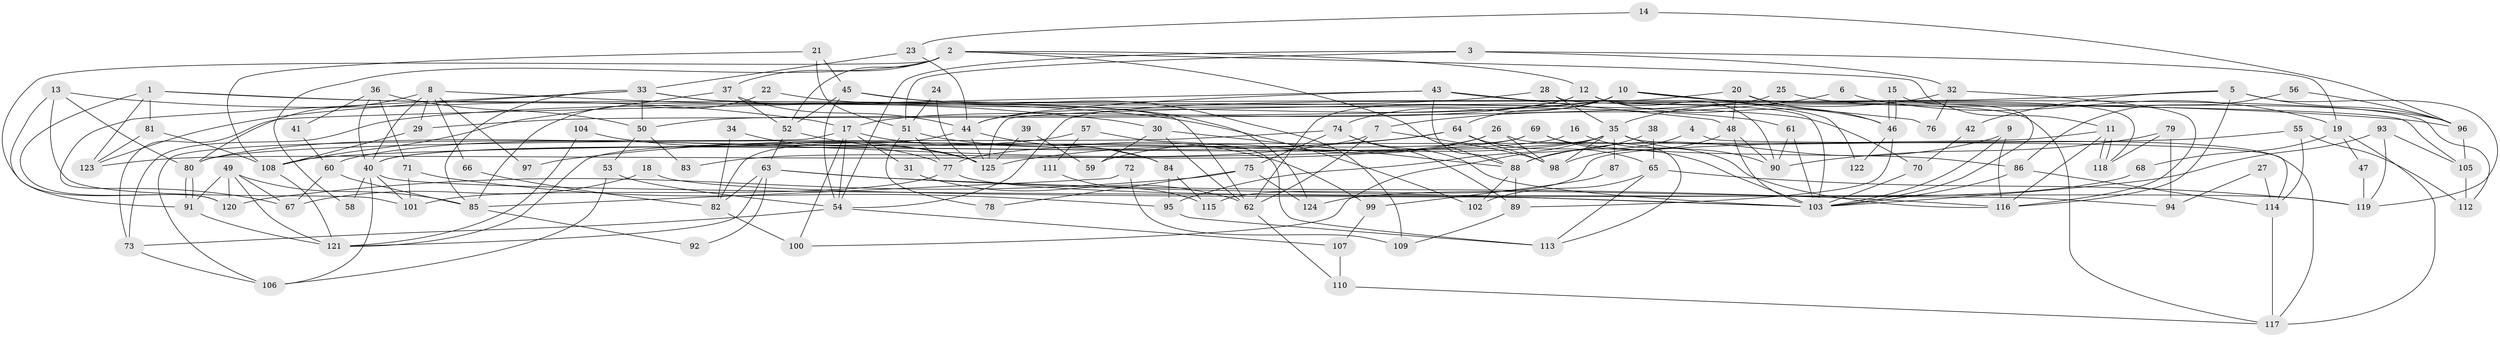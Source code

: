// Generated by graph-tools (version 1.1) at 2025/50/03/09/25 03:50:01]
// undirected, 125 vertices, 250 edges
graph export_dot {
graph [start="1"]
  node [color=gray90,style=filled];
  1;
  2;
  3;
  4;
  5;
  6;
  7;
  8;
  9;
  10;
  11;
  12;
  13;
  14;
  15;
  16;
  17;
  18;
  19;
  20;
  21;
  22;
  23;
  24;
  25;
  26;
  27;
  28;
  29;
  30;
  31;
  32;
  33;
  34;
  35;
  36;
  37;
  38;
  39;
  40;
  41;
  42;
  43;
  44;
  45;
  46;
  47;
  48;
  49;
  50;
  51;
  52;
  53;
  54;
  55;
  56;
  57;
  58;
  59;
  60;
  61;
  62;
  63;
  64;
  65;
  66;
  67;
  68;
  69;
  70;
  71;
  72;
  73;
  74;
  75;
  76;
  77;
  78;
  79;
  80;
  81;
  82;
  83;
  84;
  85;
  86;
  87;
  88;
  89;
  90;
  91;
  92;
  93;
  94;
  95;
  96;
  97;
  98;
  99;
  100;
  101;
  102;
  103;
  104;
  105;
  106;
  107;
  108;
  109;
  110;
  111;
  112;
  113;
  114;
  115;
  116;
  117;
  118;
  119;
  120;
  121;
  122;
  123;
  124;
  125;
  1 -- 120;
  1 -- 81;
  1 -- 96;
  1 -- 102;
  1 -- 123;
  2 -- 11;
  2 -- 88;
  2 -- 12;
  2 -- 37;
  2 -- 52;
  2 -- 58;
  2 -- 120;
  3 -- 32;
  3 -- 54;
  3 -- 19;
  3 -- 51;
  4 -- 114;
  4 -- 88;
  5 -- 125;
  5 -- 119;
  5 -- 42;
  5 -- 96;
  5 -- 116;
  6 -- 7;
  6 -- 19;
  7 -- 62;
  7 -- 98;
  7 -- 60;
  8 -- 80;
  8 -- 40;
  8 -- 29;
  8 -- 30;
  8 -- 66;
  8 -- 97;
  9 -- 103;
  9 -- 116;
  9 -- 88;
  10 -- 112;
  10 -- 62;
  10 -- 50;
  10 -- 64;
  10 -- 74;
  10 -- 76;
  10 -- 122;
  11 -- 116;
  11 -- 118;
  11 -- 118;
  11 -- 115;
  12 -- 44;
  12 -- 17;
  12 -- 46;
  12 -- 90;
  12 -- 117;
  13 -- 101;
  13 -- 17;
  13 -- 80;
  13 -- 91;
  14 -- 96;
  14 -- 23;
  15 -- 46;
  15 -- 46;
  15 -- 103;
  16 -- 116;
  16 -- 40;
  17 -- 106;
  17 -- 31;
  17 -- 54;
  17 -- 84;
  17 -- 100;
  18 -- 67;
  18 -- 103;
  19 -- 117;
  19 -- 47;
  19 -- 68;
  20 -- 48;
  20 -- 46;
  20 -- 54;
  20 -- 118;
  21 -- 45;
  21 -- 108;
  21 -- 51;
  22 -- 85;
  22 -- 61;
  23 -- 33;
  23 -- 44;
  24 -- 51;
  24 -- 125;
  25 -- 29;
  25 -- 96;
  26 -- 113;
  26 -- 98;
  26 -- 59;
  26 -- 83;
  27 -- 94;
  27 -- 114;
  28 -- 103;
  28 -- 73;
  28 -- 35;
  29 -- 108;
  30 -- 88;
  30 -- 59;
  30 -- 62;
  31 -- 62;
  32 -- 116;
  32 -- 35;
  32 -- 76;
  33 -- 50;
  33 -- 123;
  33 -- 62;
  33 -- 67;
  33 -- 85;
  33 -- 124;
  34 -- 77;
  34 -- 82;
  35 -- 90;
  35 -- 40;
  35 -- 77;
  35 -- 87;
  35 -- 95;
  35 -- 98;
  35 -- 117;
  36 -- 40;
  36 -- 71;
  36 -- 41;
  36 -- 50;
  37 -- 52;
  37 -- 44;
  37 -- 108;
  38 -- 65;
  38 -- 100;
  39 -- 59;
  39 -- 125;
  40 -- 106;
  40 -- 58;
  40 -- 94;
  40 -- 101;
  41 -- 60;
  42 -- 70;
  43 -- 88;
  43 -- 48;
  43 -- 44;
  43 -- 73;
  43 -- 105;
  44 -- 82;
  44 -- 84;
  44 -- 125;
  45 -- 54;
  45 -- 52;
  45 -- 70;
  45 -- 109;
  46 -- 89;
  46 -- 122;
  47 -- 119;
  48 -- 98;
  48 -- 103;
  48 -- 90;
  49 -- 67;
  49 -- 91;
  49 -- 85;
  49 -- 120;
  49 -- 121;
  50 -- 53;
  50 -- 83;
  51 -- 77;
  51 -- 78;
  51 -- 99;
  52 -- 63;
  52 -- 125;
  53 -- 54;
  53 -- 106;
  54 -- 73;
  54 -- 107;
  55 -- 108;
  55 -- 114;
  55 -- 112;
  56 -- 96;
  56 -- 86;
  57 -- 113;
  57 -- 80;
  57 -- 111;
  60 -- 85;
  60 -- 67;
  61 -- 90;
  61 -- 103;
  62 -- 110;
  63 -- 121;
  63 -- 103;
  63 -- 82;
  63 -- 92;
  63 -- 116;
  64 -- 125;
  64 -- 65;
  64 -- 97;
  64 -- 98;
  65 -- 102;
  65 -- 113;
  65 -- 119;
  66 -- 82;
  68 -- 124;
  69 -- 103;
  69 -- 121;
  69 -- 86;
  69 -- 123;
  70 -- 103;
  71 -- 95;
  71 -- 101;
  72 -- 109;
  72 -- 85;
  73 -- 106;
  74 -- 80;
  74 -- 75;
  74 -- 89;
  74 -- 103;
  75 -- 120;
  75 -- 78;
  75 -- 124;
  77 -- 101;
  77 -- 119;
  79 -- 90;
  79 -- 118;
  79 -- 94;
  80 -- 91;
  80 -- 91;
  81 -- 108;
  81 -- 123;
  82 -- 100;
  84 -- 95;
  84 -- 115;
  85 -- 92;
  86 -- 103;
  86 -- 114;
  87 -- 99;
  88 -- 89;
  88 -- 102;
  89 -- 109;
  91 -- 121;
  93 -- 119;
  93 -- 105;
  93 -- 103;
  95 -- 113;
  96 -- 105;
  99 -- 107;
  104 -- 121;
  104 -- 125;
  105 -- 112;
  107 -- 110;
  108 -- 121;
  110 -- 117;
  111 -- 115;
  114 -- 117;
}

